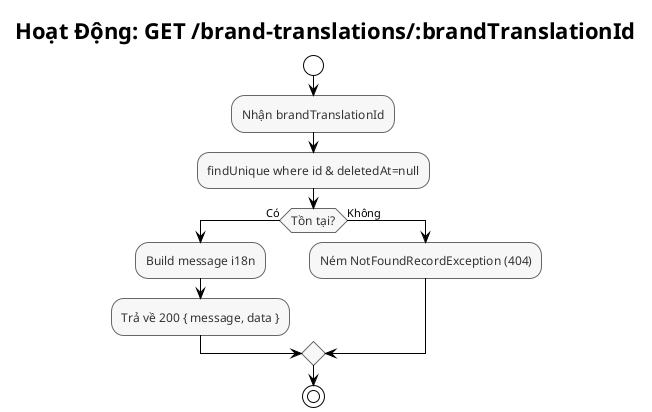 @startuml Brand Translation - Detail Activity
!theme plain
skinparam backgroundColor #FFFFFF
skinparam activityFontSize 12
skinparam activityFontColor #333333
skinparam activityBorderColor #666666
skinparam activityBackgroundColor #F7F7F7

title Hoạt Động: GET /brand-translations/:brandTranslationId

start
:Nhận brandTranslationId;
:findUnique where id & deletedAt=null;
if (Tồn tại?) then (Có)
  :Build message i18n;
  :Trả về 200 { message, data };
else (Không)
  :Ném NotFoundRecordException (404);
endif
stop

@enduml


